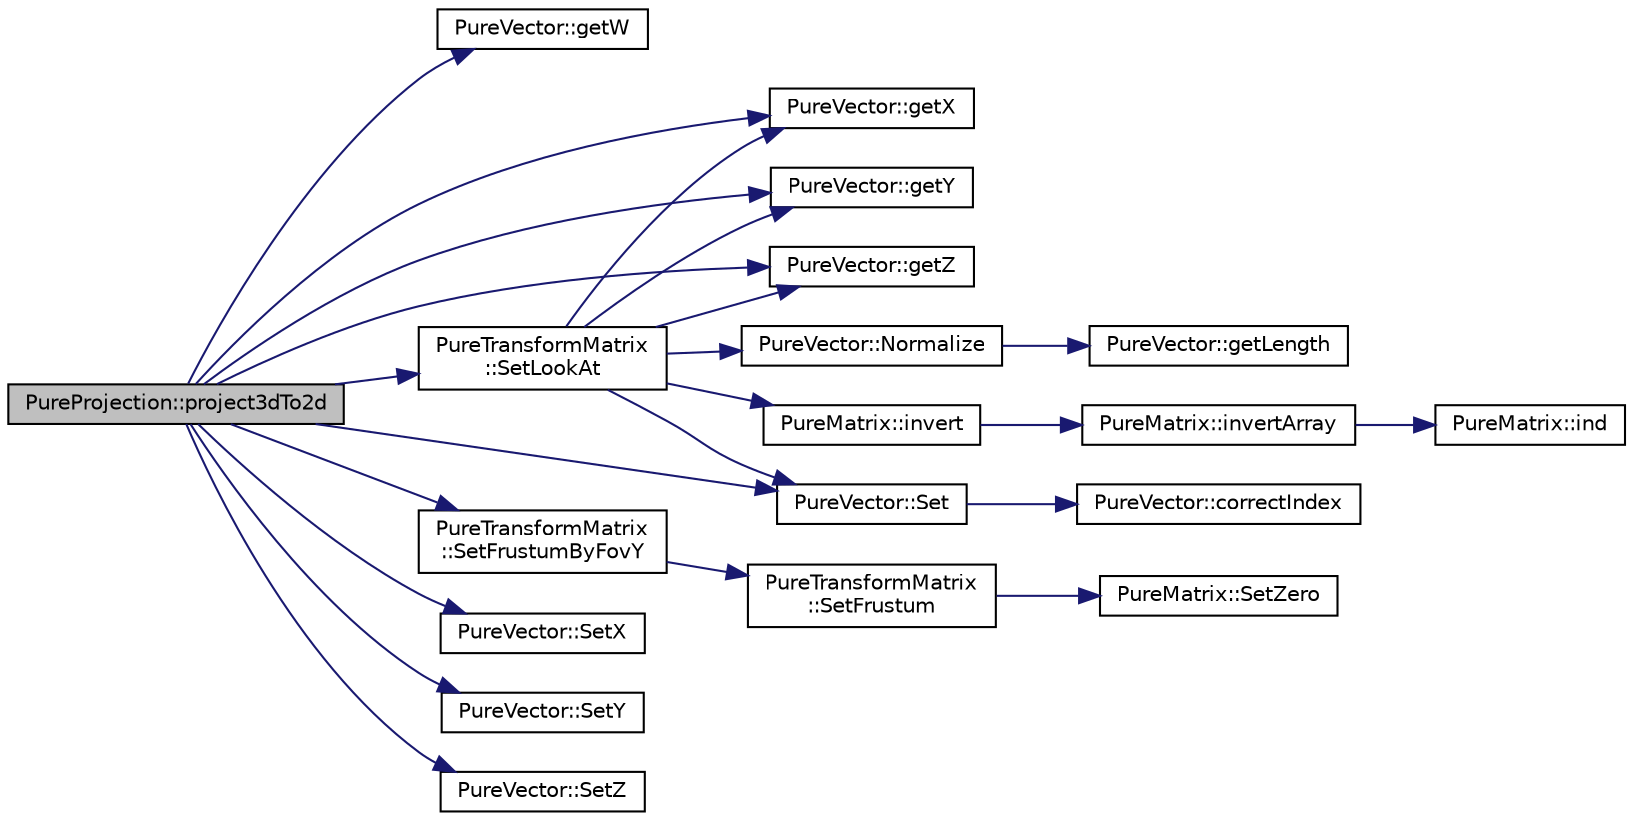 digraph "PureProjection::project3dTo2d"
{
 // LATEX_PDF_SIZE
  edge [fontname="Helvetica",fontsize="10",labelfontname="Helvetica",labelfontsize="10"];
  node [fontname="Helvetica",fontsize="10",shape=record];
  rankdir="LR";
  Node1 [label="PureProjection::project3dTo2d",height=0.2,width=0.4,color="black", fillcolor="grey75", style="filled", fontcolor="black",tooltip="Makes a projection from world-space to window/screen-space."];
  Node1 -> Node2 [color="midnightblue",fontsize="10",style="solid",fontname="Helvetica"];
  Node2 [label="PureVector::getW",height=0.2,width=0.4,color="black", fillcolor="white", style="filled",URL="$class_pure_vector.html#ae4903e56097b081ac3aace71d08b15ed",tooltip="Gets the W-coordinate."];
  Node1 -> Node3 [color="midnightblue",fontsize="10",style="solid",fontname="Helvetica"];
  Node3 [label="PureVector::getX",height=0.2,width=0.4,color="black", fillcolor="white", style="filled",URL="$class_pure_vector.html#a1671b6f7232f6cacd5b25e2e0078caa8",tooltip="Gets the X-coordinate."];
  Node1 -> Node4 [color="midnightblue",fontsize="10",style="solid",fontname="Helvetica"];
  Node4 [label="PureVector::getY",height=0.2,width=0.4,color="black", fillcolor="white", style="filled",URL="$class_pure_vector.html#ad3f280e052c74e30635f16def6f3fdff",tooltip="Gets the Y-coordinate."];
  Node1 -> Node5 [color="midnightblue",fontsize="10",style="solid",fontname="Helvetica"];
  Node5 [label="PureVector::getZ",height=0.2,width=0.4,color="black", fillcolor="white", style="filled",URL="$class_pure_vector.html#a0c7e17a5a9297eeefe11ac08611f4339",tooltip="Gets the Z-coordinate."];
  Node1 -> Node6 [color="midnightblue",fontsize="10",style="solid",fontname="Helvetica"];
  Node6 [label="PureVector::Set",height=0.2,width=0.4,color="black", fillcolor="white", style="filled",URL="$class_pure_vector.html#a7a06ddc19979aa3bbe17514071ed66c8",tooltip="Sets the value at the given index."];
  Node6 -> Node7 [color="midnightblue",fontsize="10",style="solid",fontname="Helvetica"];
  Node7 [label="PureVector::correctIndex",height=0.2,width=0.4,color="black", fillcolor="white", style="filled",URL="$class_pure_vector.html#a3a76805b3935eadb52ac7cf41dfd981b",tooltip=" "];
  Node1 -> Node8 [color="midnightblue",fontsize="10",style="solid",fontname="Helvetica"];
  Node8 [label="PureTransformMatrix\l::SetFrustumByFovY",height=0.2,width=0.4,color="black", fillcolor="white", style="filled",URL="$class_pure_transform_matrix.html#a18b32f7c1b6d08ef45a43f778c763f80",tooltip="Sets the matrix to represent a viewing frustum in world coordinate system."];
  Node8 -> Node9 [color="midnightblue",fontsize="10",style="solid",fontname="Helvetica"];
  Node9 [label="PureTransformMatrix\l::SetFrustum",height=0.2,width=0.4,color="black", fillcolor="white", style="filled",URL="$class_pure_transform_matrix.html#aacb54b513594f9ab729aaffa6285375b",tooltip="Sets the matrix to represent a viewing frustum in world coordinate system."];
  Node9 -> Node10 [color="midnightblue",fontsize="10",style="solid",fontname="Helvetica"];
  Node10 [label="PureMatrix::SetZero",height=0.2,width=0.4,color="black", fillcolor="white", style="filled",URL="$class_pure_matrix.html#a313d17b13f39ef09b0bab77c5b3d513a",tooltip="Sets the matrix to zero matrix."];
  Node1 -> Node11 [color="midnightblue",fontsize="10",style="solid",fontname="Helvetica"];
  Node11 [label="PureTransformMatrix\l::SetLookAt",height=0.2,width=0.4,color="black", fillcolor="white", style="filled",URL="$class_pure_transform_matrix.html#a25be1be624ed85b1b6e70bbd7240e590",tooltip="Sets the matrix to represent a view matrix in world coordinate system."];
  Node11 -> Node3 [color="midnightblue",fontsize="10",style="solid",fontname="Helvetica"];
  Node11 -> Node4 [color="midnightblue",fontsize="10",style="solid",fontname="Helvetica"];
  Node11 -> Node5 [color="midnightblue",fontsize="10",style="solid",fontname="Helvetica"];
  Node11 -> Node12 [color="midnightblue",fontsize="10",style="solid",fontname="Helvetica"];
  Node12 [label="PureMatrix::invert",height=0.2,width=0.4,color="black", fillcolor="white", style="filled",URL="$class_pure_matrix.html#af03c29d350c327eb4d8268092fa2d52f",tooltip="Inverts the matrix."];
  Node12 -> Node13 [color="midnightblue",fontsize="10",style="solid",fontname="Helvetica"];
  Node13 [label="PureMatrix::invertArray",height=0.2,width=0.4,color="black", fillcolor="white", style="filled",URL="$class_pure_matrix.html#a73f4f8de4e43730af599a5f3c1eae1f3",tooltip="Treats the given array as a matrix and inverts it."];
  Node13 -> Node14 [color="midnightblue",fontsize="10",style="solid",fontname="Helvetica"];
  Node14 [label="PureMatrix::ind",height=0.2,width=0.4,color="black", fillcolor="white", style="filled",URL="$class_pure_matrix.html#aeb96ec1d85ab4cfa73e308badf95591a",tooltip="Returns index of cell in given row and column."];
  Node11 -> Node15 [color="midnightblue",fontsize="10",style="solid",fontname="Helvetica"];
  Node15 [label="PureVector::Normalize",height=0.2,width=0.4,color="black", fillcolor="white", style="filled",URL="$class_pure_vector.html#a011fd4f34f4a288519986fe51219c245",tooltip="Normalizes the coordinates."];
  Node15 -> Node16 [color="midnightblue",fontsize="10",style="solid",fontname="Helvetica"];
  Node16 [label="PureVector::getLength",height=0.2,width=0.4,color="black", fillcolor="white", style="filled",URL="$class_pure_vector.html#ab46a1c67a233f83d514d96194481f747",tooltip="Gets the length."];
  Node11 -> Node6 [color="midnightblue",fontsize="10",style="solid",fontname="Helvetica"];
  Node1 -> Node17 [color="midnightblue",fontsize="10",style="solid",fontname="Helvetica"];
  Node17 [label="PureVector::SetX",height=0.2,width=0.4,color="black", fillcolor="white", style="filled",URL="$class_pure_vector.html#a8cefc1d4996d79b3f9fb09bc345ee29b",tooltip="Sets the X-coordinate."];
  Node1 -> Node18 [color="midnightblue",fontsize="10",style="solid",fontname="Helvetica"];
  Node18 [label="PureVector::SetY",height=0.2,width=0.4,color="black", fillcolor="white", style="filled",URL="$class_pure_vector.html#a885cc93f029da494852b29892e91fedc",tooltip="Sets the Y-coordinate."];
  Node1 -> Node19 [color="midnightblue",fontsize="10",style="solid",fontname="Helvetica"];
  Node19 [label="PureVector::SetZ",height=0.2,width=0.4,color="black", fillcolor="white", style="filled",URL="$class_pure_vector.html#a8a32e02cf64dd284998a01a16cb303e3",tooltip="Sets the Z-coordinate."];
}
